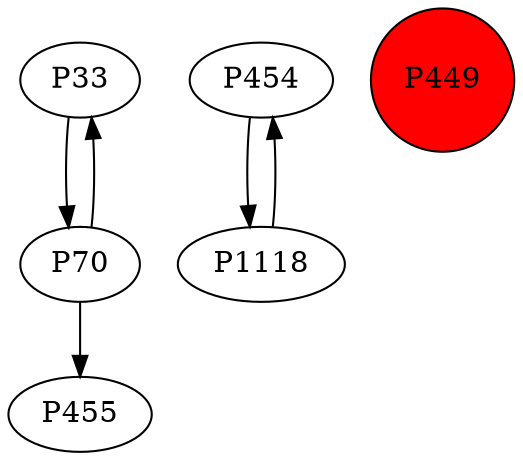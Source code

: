 digraph {
	P33 -> P70
	P70 -> P33
	P454 -> P1118
	P1118 -> P454
	P70 -> P455
	P449 [shape=circle]
	P449 [style=filled]
	P449 [fillcolor=red]
}